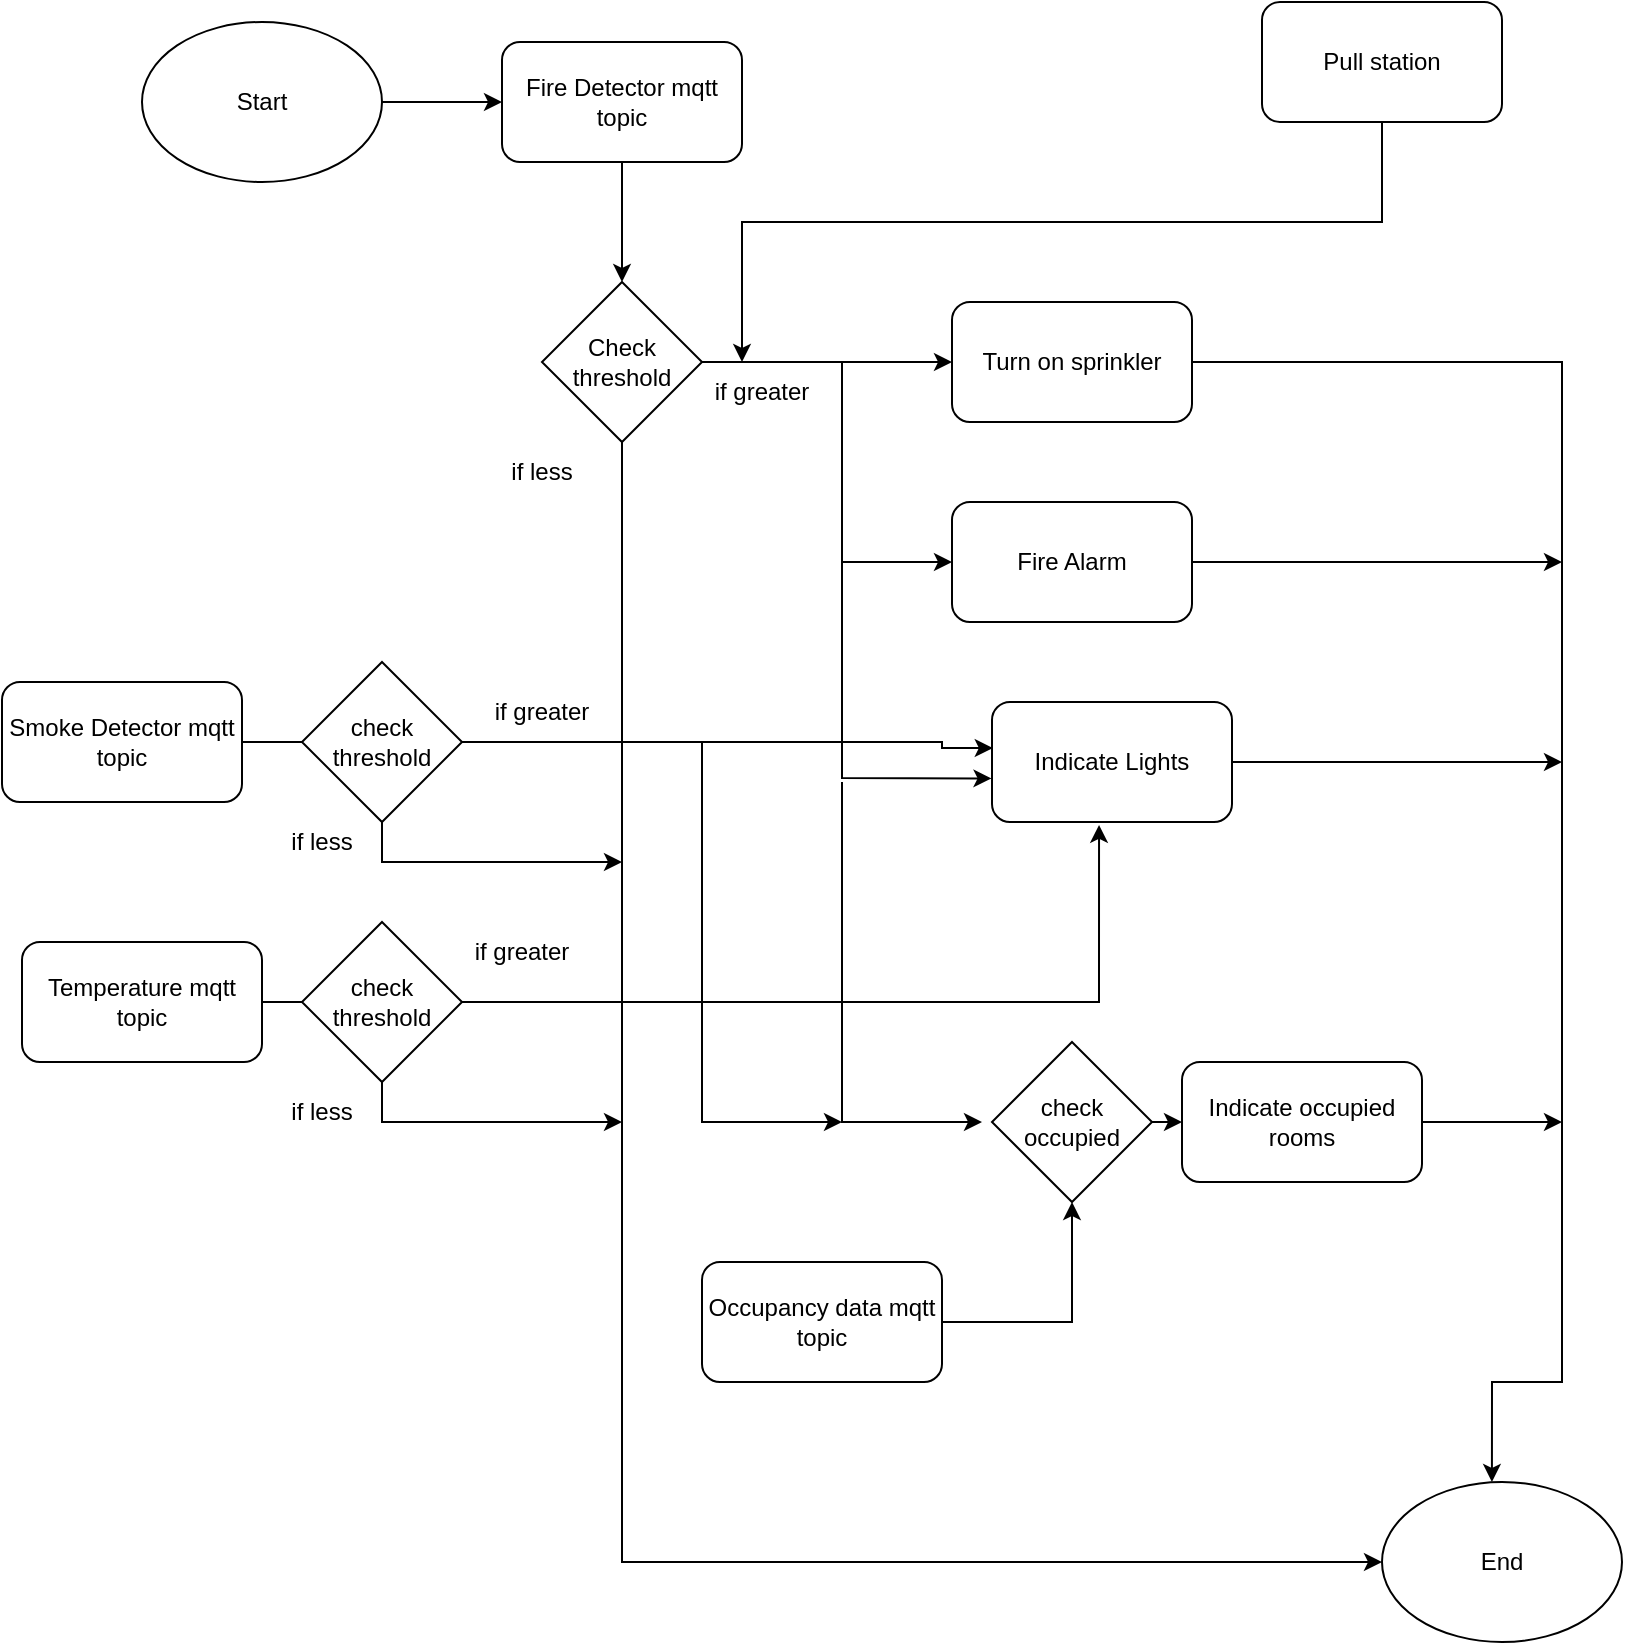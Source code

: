 <mxfile version="20.3.7" type="device"><diagram id="sVqr2idyAFXAPiVSFbEq" name="Page-1"><mxGraphModel dx="1808" dy="888" grid="1" gridSize="10" guides="1" tooltips="1" connect="1" arrows="1" fold="1" page="1" pageScale="1" pageWidth="850" pageHeight="1100" math="0" shadow="0"><root><mxCell id="0"/><mxCell id="1" parent="0"/><mxCell id="FO6_N0S9kto811vKpMwf-4" style="edgeStyle=orthogonalEdgeStyle;rounded=0;orthogonalLoop=1;jettySize=auto;html=1;entryX=0;entryY=0.5;entryDx=0;entryDy=0;" edge="1" parent="1" source="FO6_N0S9kto811vKpMwf-1" target="FO6_N0S9kto811vKpMwf-3"><mxGeometry relative="1" as="geometry"/></mxCell><mxCell id="FO6_N0S9kto811vKpMwf-1" value="Start" style="ellipse;whiteSpace=wrap;html=1;" vertex="1" parent="1"><mxGeometry x="100" y="140" width="120" height="80" as="geometry"/></mxCell><mxCell id="FO6_N0S9kto811vKpMwf-2" value="End" style="ellipse;whiteSpace=wrap;html=1;" vertex="1" parent="1"><mxGeometry x="720" y="870" width="120" height="80" as="geometry"/></mxCell><mxCell id="FO6_N0S9kto811vKpMwf-8" style="edgeStyle=orthogonalEdgeStyle;rounded=0;orthogonalLoop=1;jettySize=auto;html=1;entryX=0.5;entryY=0;entryDx=0;entryDy=0;" edge="1" parent="1" source="FO6_N0S9kto811vKpMwf-3" target="FO6_N0S9kto811vKpMwf-5"><mxGeometry relative="1" as="geometry"/></mxCell><mxCell id="FO6_N0S9kto811vKpMwf-3" value="Fire Detector mqtt topic" style="rounded=1;whiteSpace=wrap;html=1;" vertex="1" parent="1"><mxGeometry x="280" y="150" width="120" height="60" as="geometry"/></mxCell><mxCell id="FO6_N0S9kto811vKpMwf-7" style="edgeStyle=orthogonalEdgeStyle;rounded=0;orthogonalLoop=1;jettySize=auto;html=1;exitX=1;exitY=0.5;exitDx=0;exitDy=0;" edge="1" parent="1" source="FO6_N0S9kto811vKpMwf-5" target="FO6_N0S9kto811vKpMwf-6"><mxGeometry relative="1" as="geometry"><Array as="points"><mxPoint x="440" y="310"/><mxPoint x="440" y="310"/></Array></mxGeometry></mxCell><mxCell id="FO6_N0S9kto811vKpMwf-18" style="edgeStyle=orthogonalEdgeStyle;rounded=0;orthogonalLoop=1;jettySize=auto;html=1;entryX=0;entryY=0.5;entryDx=0;entryDy=0;" edge="1" parent="1" source="FO6_N0S9kto811vKpMwf-5" target="FO6_N0S9kto811vKpMwf-2"><mxGeometry relative="1" as="geometry"><Array as="points"><mxPoint x="340" y="910"/></Array></mxGeometry></mxCell><mxCell id="FO6_N0S9kto811vKpMwf-5" value="Check threshold" style="rhombus;whiteSpace=wrap;html=1;" vertex="1" parent="1"><mxGeometry x="300" y="270" width="80" height="80" as="geometry"/></mxCell><mxCell id="FO6_N0S9kto811vKpMwf-15" style="edgeStyle=orthogonalEdgeStyle;rounded=0;orthogonalLoop=1;jettySize=auto;html=1;exitX=1;exitY=0.5;exitDx=0;exitDy=0;entryX=0.458;entryY=0;entryDx=0;entryDy=0;entryPerimeter=0;" edge="1" parent="1" source="FO6_N0S9kto811vKpMwf-6" target="FO6_N0S9kto811vKpMwf-2"><mxGeometry relative="1" as="geometry"><Array as="points"><mxPoint x="810" y="310"/><mxPoint x="810" y="820"/></Array></mxGeometry></mxCell><mxCell id="FO6_N0S9kto811vKpMwf-6" value="Turn on sprinkler" style="rounded=1;whiteSpace=wrap;html=1;" vertex="1" parent="1"><mxGeometry x="505" y="280" width="120" height="60" as="geometry"/></mxCell><mxCell id="FO6_N0S9kto811vKpMwf-14" style="edgeStyle=orthogonalEdgeStyle;rounded=0;orthogonalLoop=1;jettySize=auto;html=1;" edge="1" parent="1" source="FO6_N0S9kto811vKpMwf-10"><mxGeometry relative="1" as="geometry"><mxPoint x="400" y="310" as="targetPoint"/><Array as="points"><mxPoint x="720" y="240"/><mxPoint x="400" y="240"/></Array></mxGeometry></mxCell><mxCell id="FO6_N0S9kto811vKpMwf-10" value="Pull station" style="rounded=1;whiteSpace=wrap;html=1;" vertex="1" parent="1"><mxGeometry x="660" y="130" width="120" height="60" as="geometry"/></mxCell><mxCell id="FO6_N0S9kto811vKpMwf-16" style="edgeStyle=orthogonalEdgeStyle;rounded=0;orthogonalLoop=1;jettySize=auto;html=1;exitX=1;exitY=0.5;exitDx=0;exitDy=0;" edge="1" parent="1" source="FO6_N0S9kto811vKpMwf-11"><mxGeometry relative="1" as="geometry"><mxPoint x="810" y="410" as="targetPoint"/></mxGeometry></mxCell><mxCell id="FO6_N0S9kto811vKpMwf-11" value="Fire Alarm" style="rounded=1;whiteSpace=wrap;html=1;" vertex="1" parent="1"><mxGeometry x="505" y="380" width="120" height="60" as="geometry"/></mxCell><mxCell id="FO6_N0S9kto811vKpMwf-21" style="edgeStyle=orthogonalEdgeStyle;rounded=0;orthogonalLoop=1;jettySize=auto;html=1;" edge="1" parent="1" source="FO6_N0S9kto811vKpMwf-12"><mxGeometry relative="1" as="geometry"><mxPoint x="810" y="690" as="targetPoint"/></mxGeometry></mxCell><mxCell id="FO6_N0S9kto811vKpMwf-12" value="Indicate occupied rooms" style="rounded=1;whiteSpace=wrap;html=1;" vertex="1" parent="1"><mxGeometry x="620" y="660" width="120" height="60" as="geometry"/></mxCell><mxCell id="FO6_N0S9kto811vKpMwf-17" style="edgeStyle=orthogonalEdgeStyle;rounded=0;orthogonalLoop=1;jettySize=auto;html=1;exitX=1;exitY=0.5;exitDx=0;exitDy=0;" edge="1" parent="1" source="FO6_N0S9kto811vKpMwf-13"><mxGeometry relative="1" as="geometry"><mxPoint x="810" y="510" as="targetPoint"/></mxGeometry></mxCell><mxCell id="FO6_N0S9kto811vKpMwf-13" value="Indicate Lights" style="rounded=1;whiteSpace=wrap;html=1;" vertex="1" parent="1"><mxGeometry x="525" y="480" width="120" height="60" as="geometry"/></mxCell><mxCell id="FO6_N0S9kto811vKpMwf-19" value="" style="endArrow=classic;html=1;rounded=0;entryX=-0.002;entryY=0.637;entryDx=0;entryDy=0;entryPerimeter=0;" edge="1" parent="1" target="FO6_N0S9kto811vKpMwf-13"><mxGeometry width="50" height="50" relative="1" as="geometry"><mxPoint x="450" y="310" as="sourcePoint"/><mxPoint x="650" y="500" as="targetPoint"/><Array as="points"><mxPoint x="450" y="518"/></Array></mxGeometry></mxCell><mxCell id="FO6_N0S9kto811vKpMwf-20" value="" style="endArrow=classic;html=1;rounded=0;" edge="1" parent="1" target="FO6_N0S9kto811vKpMwf-11"><mxGeometry width="50" height="50" relative="1" as="geometry"><mxPoint x="450" y="410" as="sourcePoint"/><mxPoint x="650" y="500" as="targetPoint"/></mxGeometry></mxCell><mxCell id="FO6_N0S9kto811vKpMwf-22" value="" style="endArrow=classic;html=1;rounded=0;" edge="1" parent="1"><mxGeometry width="50" height="50" relative="1" as="geometry"><mxPoint x="450" y="520" as="sourcePoint"/><mxPoint x="520" y="690" as="targetPoint"/><Array as="points"><mxPoint x="450" y="590"/><mxPoint x="450" y="690"/></Array></mxGeometry></mxCell><mxCell id="FO6_N0S9kto811vKpMwf-23" value="if greater" style="text;html=1;strokeColor=none;fillColor=none;align=center;verticalAlign=middle;whiteSpace=wrap;rounded=0;" vertex="1" parent="1"><mxGeometry x="380" y="310" width="60" height="30" as="geometry"/></mxCell><mxCell id="FO6_N0S9kto811vKpMwf-24" value="if less" style="text;html=1;strokeColor=none;fillColor=none;align=center;verticalAlign=middle;whiteSpace=wrap;rounded=0;" vertex="1" parent="1"><mxGeometry x="270" y="350" width="60" height="30" as="geometry"/></mxCell><mxCell id="FO6_N0S9kto811vKpMwf-31" style="edgeStyle=orthogonalEdgeStyle;rounded=0;orthogonalLoop=1;jettySize=auto;html=1;entryX=0.003;entryY=0.378;entryDx=0;entryDy=0;entryPerimeter=0;" edge="1" parent="1" source="FO6_N0S9kto811vKpMwf-25" target="FO6_N0S9kto811vKpMwf-13"><mxGeometry relative="1" as="geometry"><Array as="points"><mxPoint x="500" y="500"/><mxPoint x="500" y="503"/><mxPoint x="525" y="503"/></Array></mxGeometry></mxCell><mxCell id="FO6_N0S9kto811vKpMwf-25" value="Smoke Detector mqtt topic" style="rounded=1;whiteSpace=wrap;html=1;" vertex="1" parent="1"><mxGeometry x="30" y="470" width="120" height="60" as="geometry"/></mxCell><mxCell id="FO6_N0S9kto811vKpMwf-33" style="edgeStyle=orthogonalEdgeStyle;rounded=0;orthogonalLoop=1;jettySize=auto;html=1;entryX=0.446;entryY=1.024;entryDx=0;entryDy=0;entryPerimeter=0;" edge="1" parent="1" source="FO6_N0S9kto811vKpMwf-26" target="FO6_N0S9kto811vKpMwf-13"><mxGeometry relative="1" as="geometry"/></mxCell><mxCell id="FO6_N0S9kto811vKpMwf-26" value="Temperature mqtt topic" style="rounded=1;whiteSpace=wrap;html=1;" vertex="1" parent="1"><mxGeometry x="40" y="600" width="120" height="60" as="geometry"/></mxCell><mxCell id="FO6_N0S9kto811vKpMwf-29" style="edgeStyle=orthogonalEdgeStyle;rounded=0;orthogonalLoop=1;jettySize=auto;html=1;entryX=0.5;entryY=1;entryDx=0;entryDy=0;" edge="1" parent="1" source="FO6_N0S9kto811vKpMwf-27" target="FO6_N0S9kto811vKpMwf-28"><mxGeometry relative="1" as="geometry"/></mxCell><mxCell id="FO6_N0S9kto811vKpMwf-27" value="Occupancy data mqtt topic" style="rounded=1;whiteSpace=wrap;html=1;" vertex="1" parent="1"><mxGeometry x="380" y="760" width="120" height="60" as="geometry"/></mxCell><mxCell id="FO6_N0S9kto811vKpMwf-30" style="edgeStyle=orthogonalEdgeStyle;rounded=0;orthogonalLoop=1;jettySize=auto;html=1;exitX=1;exitY=0.5;exitDx=0;exitDy=0;entryX=0;entryY=0.5;entryDx=0;entryDy=0;" edge="1" parent="1" source="FO6_N0S9kto811vKpMwf-28" target="FO6_N0S9kto811vKpMwf-12"><mxGeometry relative="1" as="geometry"/></mxCell><mxCell id="FO6_N0S9kto811vKpMwf-28" value="check occupied" style="rhombus;whiteSpace=wrap;html=1;" vertex="1" parent="1"><mxGeometry x="525" y="650" width="80" height="80" as="geometry"/></mxCell><mxCell id="FO6_N0S9kto811vKpMwf-32" value="" style="endArrow=classic;html=1;rounded=0;" edge="1" parent="1"><mxGeometry width="50" height="50" relative="1" as="geometry"><mxPoint x="380" y="500" as="sourcePoint"/><mxPoint x="450" y="690" as="targetPoint"/><Array as="points"><mxPoint x="380" y="690"/></Array></mxGeometry></mxCell><mxCell id="FO6_N0S9kto811vKpMwf-36" style="edgeStyle=orthogonalEdgeStyle;rounded=0;orthogonalLoop=1;jettySize=auto;html=1;exitX=0.5;exitY=1;exitDx=0;exitDy=0;" edge="1" parent="1" source="FO6_N0S9kto811vKpMwf-34"><mxGeometry relative="1" as="geometry"><mxPoint x="340" y="560" as="targetPoint"/><Array as="points"><mxPoint x="220" y="560"/></Array></mxGeometry></mxCell><mxCell id="FO6_N0S9kto811vKpMwf-34" value="check threshold" style="rhombus;whiteSpace=wrap;html=1;" vertex="1" parent="1"><mxGeometry x="180" y="460" width="80" height="80" as="geometry"/></mxCell><mxCell id="FO6_N0S9kto811vKpMwf-35" value="check threshold" style="rhombus;whiteSpace=wrap;html=1;" vertex="1" parent="1"><mxGeometry x="180" y="590" width="80" height="80" as="geometry"/></mxCell><mxCell id="FO6_N0S9kto811vKpMwf-37" style="edgeStyle=orthogonalEdgeStyle;rounded=0;orthogonalLoop=1;jettySize=auto;html=1;exitX=0.5;exitY=1;exitDx=0;exitDy=0;" edge="1" parent="1"><mxGeometry relative="1" as="geometry"><mxPoint x="340" y="690" as="targetPoint"/><mxPoint x="220" y="670" as="sourcePoint"/><Array as="points"><mxPoint x="220" y="690"/></Array></mxGeometry></mxCell><mxCell id="FO6_N0S9kto811vKpMwf-38" value="if greater" style="text;html=1;strokeColor=none;fillColor=none;align=center;verticalAlign=middle;whiteSpace=wrap;rounded=0;" vertex="1" parent="1"><mxGeometry x="270" y="470" width="60" height="30" as="geometry"/></mxCell><mxCell id="FO6_N0S9kto811vKpMwf-39" value="if greater" style="text;html=1;strokeColor=none;fillColor=none;align=center;verticalAlign=middle;whiteSpace=wrap;rounded=0;" vertex="1" parent="1"><mxGeometry x="260" y="590" width="60" height="30" as="geometry"/></mxCell><mxCell id="FO6_N0S9kto811vKpMwf-40" value="if less" style="text;html=1;strokeColor=none;fillColor=none;align=center;verticalAlign=middle;whiteSpace=wrap;rounded=0;" vertex="1" parent="1"><mxGeometry x="160" y="535" width="60" height="30" as="geometry"/></mxCell><mxCell id="FO6_N0S9kto811vKpMwf-41" value="if less" style="text;html=1;strokeColor=none;fillColor=none;align=center;verticalAlign=middle;whiteSpace=wrap;rounded=0;" vertex="1" parent="1"><mxGeometry x="160" y="670" width="60" height="30" as="geometry"/></mxCell></root></mxGraphModel></diagram></mxfile>